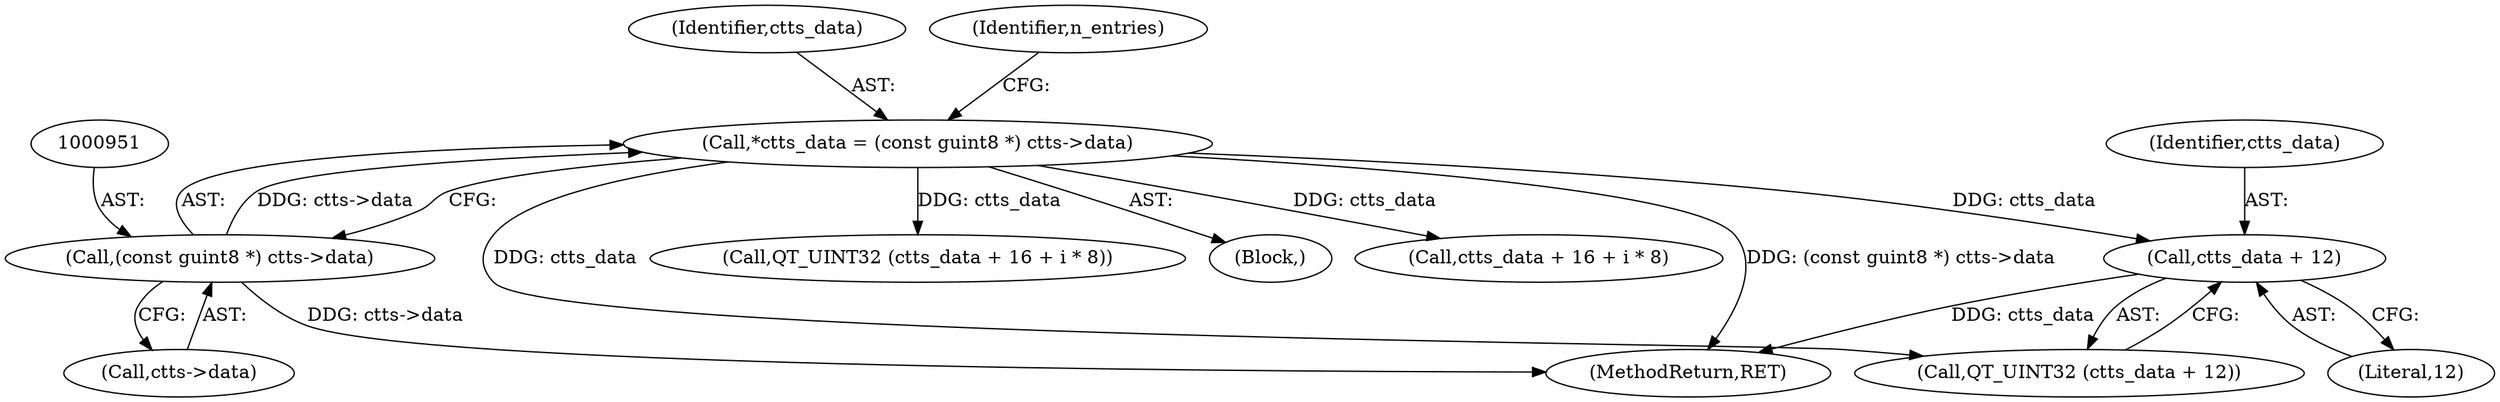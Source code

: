 digraph "0_gstreamer_bdc20b9baf13564d9a061343416395f8f9a92b53@pointer" {
"1000959" [label="(Call,ctts_data + 12)"];
"1000948" [label="(Call,*ctts_data = (const guint8 *) ctts->data)"];
"1000950" [label="(Call,(const guint8 *) ctts->data)"];
"1000949" [label="(Identifier,ctts_data)"];
"1000950" [label="(Call,(const guint8 *) ctts->data)"];
"1000948" [label="(Call,*ctts_data = (const guint8 *) ctts->data)"];
"1000958" [label="(Call,QT_UINT32 (ctts_data + 12))"];
"1000957" [label="(Identifier,n_entries)"];
"1000986" [label="(Call,QT_UINT32 (ctts_data + 16 + i * 8))"];
"1001044" [label="(MethodReturn,RET)"];
"1000959" [label="(Call,ctts_data + 12)"];
"1000960" [label="(Identifier,ctts_data)"];
"1000961" [label="(Literal,12)"];
"1000946" [label="(Block,)"];
"1000987" [label="(Call,ctts_data + 16 + i * 8)"];
"1000952" [label="(Call,ctts->data)"];
"1000959" -> "1000958"  [label="AST: "];
"1000959" -> "1000961"  [label="CFG: "];
"1000960" -> "1000959"  [label="AST: "];
"1000961" -> "1000959"  [label="AST: "];
"1000958" -> "1000959"  [label="CFG: "];
"1000959" -> "1001044"  [label="DDG: ctts_data"];
"1000948" -> "1000959"  [label="DDG: ctts_data"];
"1000948" -> "1000946"  [label="AST: "];
"1000948" -> "1000950"  [label="CFG: "];
"1000949" -> "1000948"  [label="AST: "];
"1000950" -> "1000948"  [label="AST: "];
"1000957" -> "1000948"  [label="CFG: "];
"1000948" -> "1001044"  [label="DDG: (const guint8 *) ctts->data"];
"1000950" -> "1000948"  [label="DDG: ctts->data"];
"1000948" -> "1000958"  [label="DDG: ctts_data"];
"1000948" -> "1000986"  [label="DDG: ctts_data"];
"1000948" -> "1000987"  [label="DDG: ctts_data"];
"1000950" -> "1000952"  [label="CFG: "];
"1000951" -> "1000950"  [label="AST: "];
"1000952" -> "1000950"  [label="AST: "];
"1000950" -> "1001044"  [label="DDG: ctts->data"];
}
